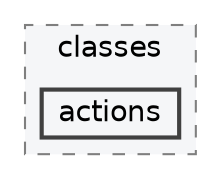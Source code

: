 digraph "E:/Bearsampp-development/sandbox/core/classes/actions"
{
 // LATEX_PDF_SIZE
  bgcolor="transparent";
  edge [fontname=Helvetica,fontsize=14,labelfontname=Helvetica,labelfontsize=14];
  node [fontname=Helvetica,fontsize=14,shape=box,height=0.2,width=0.4];
  compound=true
  subgraph clusterdir_3f3753672a7905d0810c5fdcab2dca29 {
    graph [ bgcolor="#f5f6f8", pencolor="grey50", label="classes", fontname=Helvetica,fontsize=14 style="filled,dashed", URL="dir_3f3753672a7905d0810c5fdcab2dca29.html",tooltip=""]
  dir_383fba74877529d92b87ee83af360e61 [label="actions", fillcolor="#f5f6f8", color="grey25", style="filled,bold", URL="dir_383fba74877529d92b87ee83af360e61.html",tooltip=""];
  }
}
